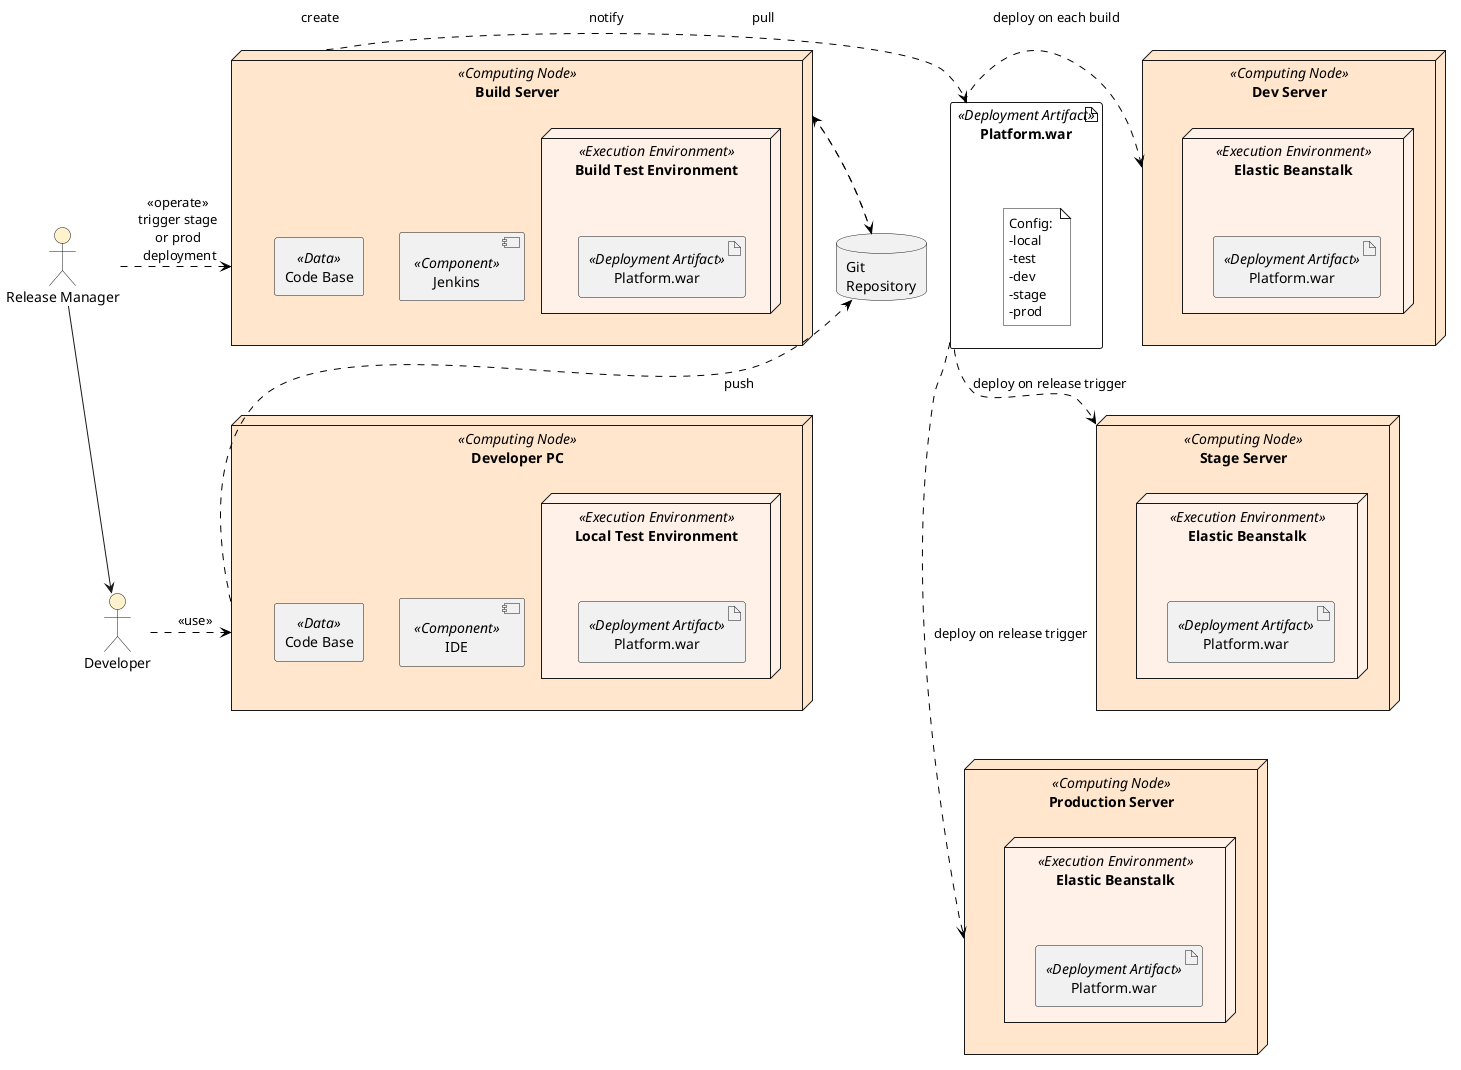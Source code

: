 @startuml DD_Activities@Devtime
'left to right direction
:Release Manager: as rm #fff2cc
:Developer: as dev #fff2cc

node "**Developer PC**" <<Computing Node>> as a #ffe6cc{
    node "**Local Test Environment**" <<Execution Environment>> as b #fff0e8{
        artifact "Platform.war" <<Deployment Artifact>> as a1
    }
    [IDE] <<Component>> as c
    rectangle "Code Base" <<Data>> as d
}


node "**Build Server**" <<Computing Node>> as e #ffe6cc{
    node "**Build Test Environment**" <<Execution Environment>> as f #fff0e8{
        artifact "Platform.war" <<Deployment Artifact>> as a2
    }
    [Jenkins] <<Component>> as g
    rectangle "Code Base" <<Data>> as h
}


node "**Dev Server**" <<Computing Node>> as i #ffe6cc{
    node "**Elastic Beanstalk**" <<Execution Environment>> as j #fff0e8{
        artifact "Platform.war" <<Deployment Artifact>> as a3
    }
}

node "**Stage Server**" <<Computing Node>> as k #ffe6cc{
    node "**Elastic Beanstalk**" <<Execution Environment>> as l #fff0e8{
        artifact "Platform.war" <<Deployment Artifact>> as a4
    }
}

node "**Production Server**" <<Computing Node>> as m #ffe6cc{
    node "**Elastic Beanstalk**" <<Execution Environment>> as n #fff0e8{
        artifact "Platform.war" <<Deployment Artifact>> as a5
    }
}

artifact "Platform.war" <<Deployment Artifact>> as a6{
    note "Config: \n-local \n-test \n-dev \n-stage \n-prod" as n1 #ffffff
}

database "Git \nRepository" as git

rm -d-> dev

rm -> e #black;line.dashed;:<<operate>> \ntrigger stage \nor prod \ndeployment
dev -> a #black;line.dashed;:<<use>>
a -> git #black;line.dashed;:push
git -> e #black;line.dashed;:notify
e -> git #black;line.dashed;:pull
e -> a6 #black;line.dashed;:create
a6 -> i #black;line.dashed;:deploy on each build
a6 -> k #black;line.dashed;:deploy on release trigger
a6 -> m #black;line.dashed;:deploy on release trigger

'position
i -[hidden]d- k
k -[hidden]d- m
e -[hidden]d- a


@enduml
